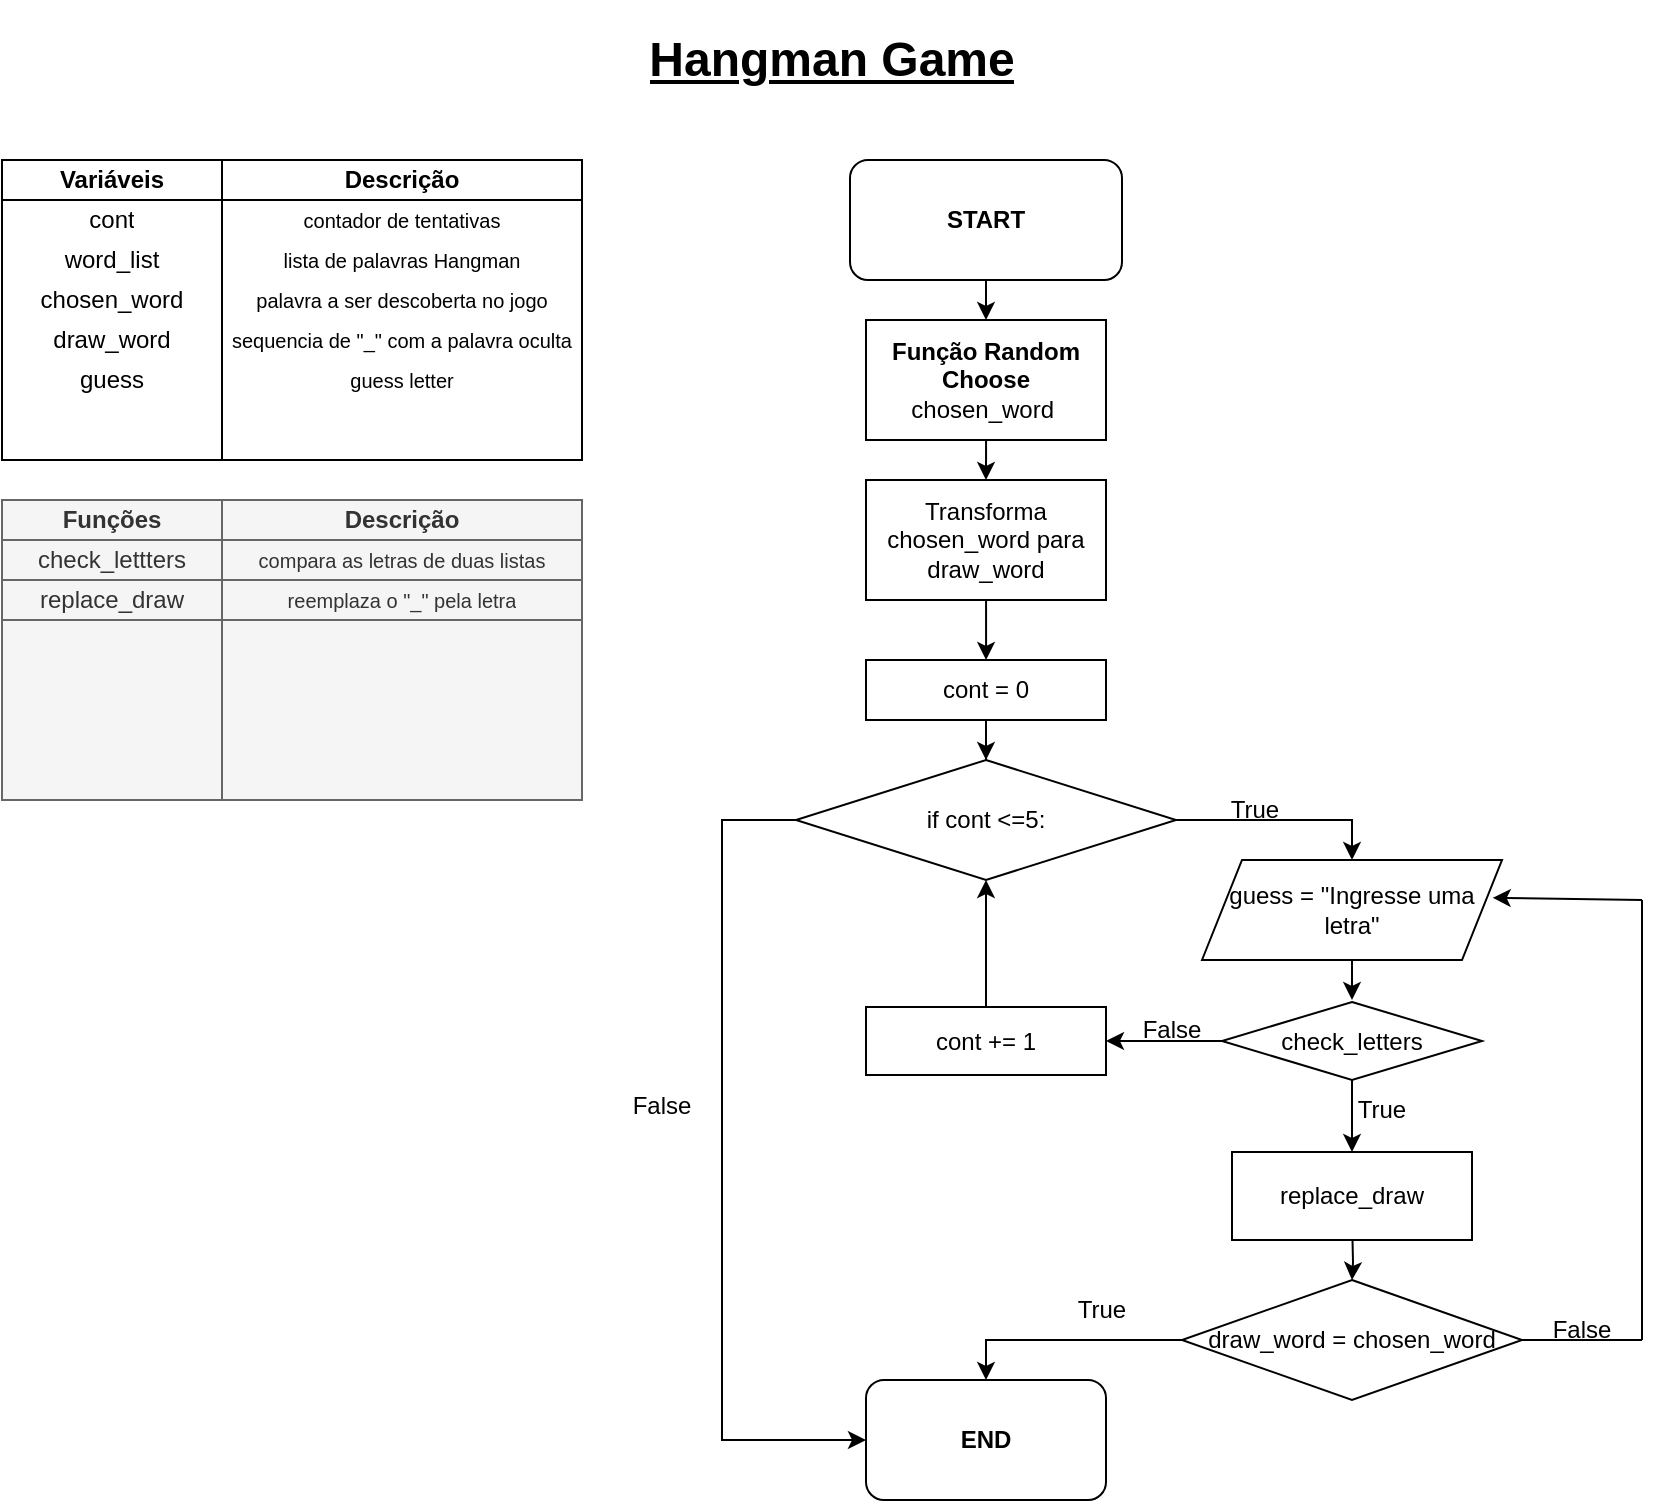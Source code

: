 <mxfile version="21.1.7" type="device">
  <diagram name="HangmanGame" id="ttvLW0Hn7JGoDwHIPGYA">
    <mxGraphModel dx="943" dy="1676" grid="1" gridSize="10" guides="1" tooltips="1" connect="1" arrows="1" fold="1" page="1" pageScale="1" pageWidth="827" pageHeight="1169" math="0" shadow="0">
      <root>
        <mxCell id="0" />
        <mxCell id="1" parent="0" />
        <mxCell id="knpWnB1zfSN1dkLnq7b6-10" value="" style="edgeStyle=orthogonalEdgeStyle;rounded=0;orthogonalLoop=1;jettySize=auto;html=1;" edge="1" parent="1" source="knpWnB1zfSN1dkLnq7b6-3">
          <mxGeometry relative="1" as="geometry">
            <mxPoint x="532" y="-1000" as="targetPoint" />
          </mxGeometry>
        </mxCell>
        <mxCell id="knpWnB1zfSN1dkLnq7b6-3" value="&lt;b&gt;START&lt;/b&gt;" style="rounded=1;whiteSpace=wrap;html=1;" vertex="1" parent="1">
          <mxGeometry x="464" y="-1080" width="136" height="60" as="geometry" />
        </mxCell>
        <mxCell id="knpWnB1zfSN1dkLnq7b6-27" value="&lt;h1&gt;&lt;u&gt;Hangman Game&lt;/u&gt;&lt;/h1&gt;" style="text;html=1;strokeColor=none;fillColor=none;spacing=5;spacingTop=-20;whiteSpace=wrap;overflow=hidden;rounded=0;align=center;" vertex="1" parent="1">
          <mxGeometry x="320" y="-1150" width="270" height="50" as="geometry" />
        </mxCell>
        <mxCell id="knpWnB1zfSN1dkLnq7b6-29" value="" style="shape=internalStorage;whiteSpace=wrap;html=1;backgroundOutline=1;dx=110;dy=20;" vertex="1" parent="1">
          <mxGeometry x="40" y="-1080" width="290" height="150" as="geometry" />
        </mxCell>
        <mxCell id="knpWnB1zfSN1dkLnq7b6-18" value="cont" style="text;align=center;verticalAlign=middle;spacingLeft=4;spacingRight=4;overflow=hidden;points=[[0,0.5],[1,0.5]];portConstraint=eastwest;rotatable=0;whiteSpace=wrap;html=1;" vertex="1" parent="1">
          <mxGeometry x="40" y="-1060" width="110" height="20" as="geometry" />
        </mxCell>
        <mxCell id="knpWnB1zfSN1dkLnq7b6-30" value="&lt;b&gt;Variáveis&lt;/b&gt;" style="text;align=center;verticalAlign=middle;spacingLeft=4;spacingRight=4;overflow=hidden;points=[[0,0.5],[1,0.5]];portConstraint=eastwest;rotatable=0;whiteSpace=wrap;html=1;" vertex="1" parent="1">
          <mxGeometry x="40" y="-1080" width="110" height="20" as="geometry" />
        </mxCell>
        <mxCell id="knpWnB1zfSN1dkLnq7b6-31" value="&lt;b&gt;Descrição&lt;/b&gt;" style="text;align=center;verticalAlign=middle;spacingLeft=4;spacingRight=4;overflow=hidden;points=[[0,0.5],[1,0.5]];portConstraint=eastwest;rotatable=0;whiteSpace=wrap;html=1;" vertex="1" parent="1">
          <mxGeometry x="150" y="-1080" width="180" height="20" as="geometry" />
        </mxCell>
        <mxCell id="knpWnB1zfSN1dkLnq7b6-32" value="&lt;font style=&quot;font-size: 10px;&quot;&gt;contador de tentativas&lt;/font&gt;" style="text;align=center;verticalAlign=middle;spacingLeft=4;spacingRight=4;overflow=hidden;points=[[0,0.5],[1,0.5]];portConstraint=eastwest;rotatable=0;whiteSpace=wrap;html=1;" vertex="1" parent="1">
          <mxGeometry x="150" y="-1060" width="180" height="20" as="geometry" />
        </mxCell>
        <mxCell id="knpWnB1zfSN1dkLnq7b6-33" value="word_list" style="text;align=center;verticalAlign=middle;spacingLeft=4;spacingRight=4;overflow=hidden;points=[[0,0.5],[1,0.5]];portConstraint=eastwest;rotatable=0;whiteSpace=wrap;html=1;" vertex="1" parent="1">
          <mxGeometry x="40" y="-1040" width="110" height="20" as="geometry" />
        </mxCell>
        <mxCell id="knpWnB1zfSN1dkLnq7b6-34" value="&lt;font style=&quot;font-size: 10px;&quot;&gt;lista de palavras Hangman&lt;/font&gt;" style="text;align=center;verticalAlign=middle;spacingLeft=4;spacingRight=4;overflow=hidden;points=[[0,0.5],[1,0.5]];portConstraint=eastwest;rotatable=0;whiteSpace=wrap;html=1;" vertex="1" parent="1">
          <mxGeometry x="150" y="-1040" width="180" height="20" as="geometry" />
        </mxCell>
        <mxCell id="knpWnB1zfSN1dkLnq7b6-35" value="chosen_word" style="text;align=center;verticalAlign=middle;spacingLeft=4;spacingRight=4;overflow=hidden;points=[[0,0.5],[1,0.5]];portConstraint=eastwest;rotatable=0;whiteSpace=wrap;html=1;" vertex="1" parent="1">
          <mxGeometry x="40" y="-1020" width="110" height="20" as="geometry" />
        </mxCell>
        <mxCell id="knpWnB1zfSN1dkLnq7b6-38" value="&lt;font style=&quot;font-size: 10px;&quot;&gt;palavra a ser descoberta no jogo&lt;/font&gt;" style="text;align=center;verticalAlign=middle;spacingLeft=4;spacingRight=4;overflow=hidden;points=[[0,0.5],[1,0.5]];portConstraint=eastwest;rotatable=0;whiteSpace=wrap;html=1;" vertex="1" parent="1">
          <mxGeometry x="150" y="-1020" width="180" height="20" as="geometry" />
        </mxCell>
        <mxCell id="knpWnB1zfSN1dkLnq7b6-39" value="draw_word" style="text;align=center;verticalAlign=middle;spacingLeft=4;spacingRight=4;overflow=hidden;points=[[0,0.5],[1,0.5]];portConstraint=eastwest;rotatable=0;whiteSpace=wrap;html=1;" vertex="1" parent="1">
          <mxGeometry x="40" y="-1000" width="110" height="20" as="geometry" />
        </mxCell>
        <mxCell id="knpWnB1zfSN1dkLnq7b6-40" value="&lt;font style=&quot;font-size: 10px;&quot;&gt;sequencia de &quot;_&quot; com a palavra oculta&lt;/font&gt;" style="text;align=center;verticalAlign=middle;spacingLeft=4;spacingRight=4;overflow=hidden;points=[[0,0.5],[1,0.5]];portConstraint=eastwest;rotatable=0;whiteSpace=wrap;html=1;" vertex="1" parent="1">
          <mxGeometry x="150" y="-1000" width="180" height="20" as="geometry" />
        </mxCell>
        <mxCell id="knpWnB1zfSN1dkLnq7b6-41" value="guess" style="text;align=center;verticalAlign=middle;spacingLeft=4;spacingRight=4;overflow=hidden;points=[[0,0.5],[1,0.5]];portConstraint=eastwest;rotatable=0;whiteSpace=wrap;html=1;" vertex="1" parent="1">
          <mxGeometry x="40" y="-980" width="110" height="20" as="geometry" />
        </mxCell>
        <mxCell id="knpWnB1zfSN1dkLnq7b6-42" value="&lt;font style=&quot;font-size: 10px;&quot;&gt;guess letter&lt;/font&gt;" style="text;align=center;verticalAlign=middle;spacingLeft=4;spacingRight=4;overflow=hidden;points=[[0,0.5],[1,0.5]];portConstraint=eastwest;rotatable=0;whiteSpace=wrap;html=1;" vertex="1" parent="1">
          <mxGeometry x="150" y="-980" width="180" height="20" as="geometry" />
        </mxCell>
        <mxCell id="knpWnB1zfSN1dkLnq7b6-43" value="" style="shape=internalStorage;whiteSpace=wrap;html=1;backgroundOutline=1;dx=110;dy=20;fillColor=#f5f5f5;strokeColor=#666666;fontColor=#333333;" vertex="1" parent="1">
          <mxGeometry x="40" y="-910" width="290" height="150" as="geometry" />
        </mxCell>
        <mxCell id="knpWnB1zfSN1dkLnq7b6-44" value="check_lettters" style="text;strokeColor=#666666;fillColor=#f5f5f5;align=center;verticalAlign=middle;spacingLeft=4;spacingRight=4;overflow=hidden;points=[[0,0.5],[1,0.5]];portConstraint=eastwest;rotatable=0;whiteSpace=wrap;html=1;fontColor=#333333;" vertex="1" parent="1">
          <mxGeometry x="40" y="-890" width="110" height="20" as="geometry" />
        </mxCell>
        <mxCell id="knpWnB1zfSN1dkLnq7b6-45" value="&lt;b&gt;Funções&lt;/b&gt;" style="text;strokeColor=#666666;fillColor=#f5f5f5;align=center;verticalAlign=middle;spacingLeft=4;spacingRight=4;overflow=hidden;points=[[0,0.5],[1,0.5]];portConstraint=eastwest;rotatable=0;whiteSpace=wrap;html=1;fontColor=#333333;" vertex="1" parent="1">
          <mxGeometry x="40" y="-910" width="110" height="20" as="geometry" />
        </mxCell>
        <mxCell id="knpWnB1zfSN1dkLnq7b6-46" value="&lt;b&gt;Descrição&lt;/b&gt;" style="text;strokeColor=#666666;fillColor=#f5f5f5;align=center;verticalAlign=middle;spacingLeft=4;spacingRight=4;overflow=hidden;points=[[0,0.5],[1,0.5]];portConstraint=eastwest;rotatable=0;whiteSpace=wrap;html=1;fontColor=#333333;" vertex="1" parent="1">
          <mxGeometry x="150" y="-910" width="180" height="20" as="geometry" />
        </mxCell>
        <mxCell id="knpWnB1zfSN1dkLnq7b6-47" value="&lt;font style=&quot;font-size: 10px;&quot;&gt;compara as letras de duas listas&lt;/font&gt;" style="text;strokeColor=#666666;fillColor=#f5f5f5;align=center;verticalAlign=middle;spacingLeft=4;spacingRight=4;overflow=hidden;points=[[0,0.5],[1,0.5]];portConstraint=eastwest;rotatable=0;whiteSpace=wrap;html=1;fontColor=#333333;" vertex="1" parent="1">
          <mxGeometry x="150" y="-890" width="180" height="20" as="geometry" />
        </mxCell>
        <mxCell id="knpWnB1zfSN1dkLnq7b6-48" value="replace_draw" style="text;strokeColor=#666666;fillColor=#f5f5f5;align=center;verticalAlign=middle;spacingLeft=4;spacingRight=4;overflow=hidden;points=[[0,0.5],[1,0.5]];portConstraint=eastwest;rotatable=0;whiteSpace=wrap;html=1;fontColor=#333333;" vertex="1" parent="1">
          <mxGeometry x="40" y="-870" width="110" height="20" as="geometry" />
        </mxCell>
        <mxCell id="knpWnB1zfSN1dkLnq7b6-49" value="&lt;font style=&quot;font-size: 10px;&quot;&gt;reemplaza o &quot;_&quot; pela letra&lt;/font&gt;" style="text;strokeColor=#666666;fillColor=#f5f5f5;align=center;verticalAlign=middle;spacingLeft=4;spacingRight=4;overflow=hidden;points=[[0,0.5],[1,0.5]];portConstraint=eastwest;rotatable=0;whiteSpace=wrap;html=1;fontColor=#333333;" vertex="1" parent="1">
          <mxGeometry x="150" y="-870" width="180" height="20" as="geometry" />
        </mxCell>
        <mxCell id="knpWnB1zfSN1dkLnq7b6-58" value="" style="edgeStyle=orthogonalEdgeStyle;rounded=0;orthogonalLoop=1;jettySize=auto;html=1;endSize=6;startSize=6;jumpSize=6;strokeWidth=1;entryX=0.5;entryY=0;entryDx=0;entryDy=0;" edge="1" parent="1">
          <mxGeometry relative="1" as="geometry">
            <mxPoint x="532.034" y="-940.0" as="sourcePoint" />
            <mxPoint x="532" y="-920" as="targetPoint" />
          </mxGeometry>
        </mxCell>
        <mxCell id="knpWnB1zfSN1dkLnq7b6-60" value="" style="edgeStyle=orthogonalEdgeStyle;rounded=0;orthogonalLoop=1;jettySize=auto;html=1;" edge="1" parent="1">
          <mxGeometry relative="1" as="geometry">
            <mxPoint x="532.034" y="-860.0" as="sourcePoint" />
            <mxPoint x="532.034" y="-830.0" as="targetPoint" />
          </mxGeometry>
        </mxCell>
        <mxCell id="knpWnB1zfSN1dkLnq7b6-62" value="&lt;b&gt;Função Random Choose&lt;/b&gt;&lt;br&gt;chosen_word&amp;nbsp;" style="rounded=0;whiteSpace=wrap;html=1;" vertex="1" parent="1">
          <mxGeometry x="472" y="-1000" width="120" height="60" as="geometry" />
        </mxCell>
        <mxCell id="knpWnB1zfSN1dkLnq7b6-63" value="&lt;div style=&quot;&quot;&gt;Transforma chosen_word para&lt;/div&gt;&lt;div style=&quot;&quot;&gt;&lt;span style=&quot;background-color: initial;&quot;&gt;draw_word&lt;/span&gt;&lt;/div&gt;" style="rounded=0;whiteSpace=wrap;html=1;align=center;" vertex="1" parent="1">
          <mxGeometry x="472" y="-920" width="120" height="60" as="geometry" />
        </mxCell>
        <mxCell id="knpWnB1zfSN1dkLnq7b6-88" value="" style="edgeStyle=orthogonalEdgeStyle;rounded=0;orthogonalLoop=1;jettySize=auto;html=1;entryX=0.46;entryY=-0.009;entryDx=0;entryDy=0;entryPerimeter=0;" edge="1" parent="1" source="knpWnB1zfSN1dkLnq7b6-64">
          <mxGeometry relative="1" as="geometry">
            <mxPoint x="715.2" y="-660.36" as="targetPoint" />
          </mxGeometry>
        </mxCell>
        <mxCell id="knpWnB1zfSN1dkLnq7b6-64" value="guess = &quot;Ingresse uma letra&quot;" style="shape=parallelogram;perimeter=parallelogramPerimeter;whiteSpace=wrap;html=1;fixedSize=1;align=center;" vertex="1" parent="1">
          <mxGeometry x="640" y="-730" width="150" height="50" as="geometry" />
        </mxCell>
        <mxCell id="knpWnB1zfSN1dkLnq7b6-85" value="" style="edgeStyle=orthogonalEdgeStyle;rounded=0;orthogonalLoop=1;jettySize=auto;html=1;entryX=0.5;entryY=0;entryDx=0;entryDy=0;" edge="1" parent="1" source="knpWnB1zfSN1dkLnq7b6-65" target="knpWnB1zfSN1dkLnq7b6-64">
          <mxGeometry relative="1" as="geometry" />
        </mxCell>
        <mxCell id="knpWnB1zfSN1dkLnq7b6-108" value="" style="edgeStyle=orthogonalEdgeStyle;rounded=0;orthogonalLoop=1;jettySize=auto;html=1;entryX=0;entryY=0.5;entryDx=0;entryDy=0;exitX=0;exitY=0.5;exitDx=0;exitDy=0;" edge="1" parent="1" source="knpWnB1zfSN1dkLnq7b6-65" target="knpWnB1zfSN1dkLnq7b6-101">
          <mxGeometry relative="1" as="geometry">
            <Array as="points">
              <mxPoint x="400" y="-750" />
              <mxPoint x="400" y="-440" />
            </Array>
          </mxGeometry>
        </mxCell>
        <mxCell id="knpWnB1zfSN1dkLnq7b6-65" value="if cont &amp;lt;=5:&lt;br&gt;" style="rhombus;whiteSpace=wrap;html=1;" vertex="1" parent="1">
          <mxGeometry x="437" y="-780" width="190" height="60" as="geometry" />
        </mxCell>
        <mxCell id="knpWnB1zfSN1dkLnq7b6-70" value="True" style="text;html=1;strokeColor=none;fillColor=none;align=center;verticalAlign=middle;whiteSpace=wrap;rounded=0;" vertex="1" parent="1">
          <mxGeometry x="640" y="-770" width="52.97" height="30" as="geometry" />
        </mxCell>
        <mxCell id="knpWnB1zfSN1dkLnq7b6-73" value="" style="edgeStyle=orthogonalEdgeStyle;rounded=0;orthogonalLoop=1;jettySize=auto;html=1;" edge="1" parent="1" target="knpWnB1zfSN1dkLnq7b6-72">
          <mxGeometry relative="1" as="geometry">
            <mxPoint x="715.034" y="-550" as="sourcePoint" />
          </mxGeometry>
        </mxCell>
        <mxCell id="knpWnB1zfSN1dkLnq7b6-71" value="replace_draw" style="whiteSpace=wrap;html=1;" vertex="1" parent="1">
          <mxGeometry x="655" y="-584" width="120" height="44" as="geometry" />
        </mxCell>
        <mxCell id="knpWnB1zfSN1dkLnq7b6-99" value="" style="edgeStyle=orthogonalEdgeStyle;rounded=0;orthogonalLoop=1;jettySize=auto;html=1;entryX=0.5;entryY=0;entryDx=0;entryDy=0;" edge="1" parent="1" source="knpWnB1zfSN1dkLnq7b6-72" target="knpWnB1zfSN1dkLnq7b6-101">
          <mxGeometry relative="1" as="geometry">
            <mxPoint x="592" y="-490" as="targetPoint" />
          </mxGeometry>
        </mxCell>
        <mxCell id="knpWnB1zfSN1dkLnq7b6-72" value="draw_word = chosen_word" style="rhombus;whiteSpace=wrap;html=1;" vertex="1" parent="1">
          <mxGeometry x="630" y="-520" width="170" height="60" as="geometry" />
        </mxCell>
        <mxCell id="knpWnB1zfSN1dkLnq7b6-97" value="" style="edgeStyle=orthogonalEdgeStyle;rounded=0;orthogonalLoop=1;jettySize=auto;html=1;" edge="1" parent="1" source="knpWnB1zfSN1dkLnq7b6-77" target="knpWnB1zfSN1dkLnq7b6-65">
          <mxGeometry relative="1" as="geometry" />
        </mxCell>
        <mxCell id="knpWnB1zfSN1dkLnq7b6-77" value="cont += 1" style="whiteSpace=wrap;html=1;" vertex="1" parent="1">
          <mxGeometry x="472" y="-656.5" width="120" height="34" as="geometry" />
        </mxCell>
        <mxCell id="knpWnB1zfSN1dkLnq7b6-81" value="False" style="text;html=1;strokeColor=none;fillColor=none;align=center;verticalAlign=middle;whiteSpace=wrap;rounded=0;" vertex="1" parent="1">
          <mxGeometry x="595" y="-660" width="60" height="30" as="geometry" />
        </mxCell>
        <mxCell id="knpWnB1zfSN1dkLnq7b6-84" value="" style="edgeStyle=orthogonalEdgeStyle;rounded=0;orthogonalLoop=1;jettySize=auto;html=1;" edge="1" parent="1" source="knpWnB1zfSN1dkLnq7b6-83" target="knpWnB1zfSN1dkLnq7b6-65">
          <mxGeometry relative="1" as="geometry" />
        </mxCell>
        <mxCell id="knpWnB1zfSN1dkLnq7b6-83" value="cont = 0" style="whiteSpace=wrap;html=1;" vertex="1" parent="1">
          <mxGeometry x="472" y="-830" width="120" height="30" as="geometry" />
        </mxCell>
        <mxCell id="knpWnB1zfSN1dkLnq7b6-94" value="" style="edgeStyle=orthogonalEdgeStyle;rounded=0;orthogonalLoop=1;jettySize=auto;html=1;entryX=0.5;entryY=0;entryDx=0;entryDy=0;" edge="1" parent="1" source="knpWnB1zfSN1dkLnq7b6-89" target="knpWnB1zfSN1dkLnq7b6-71">
          <mxGeometry relative="1" as="geometry" />
        </mxCell>
        <mxCell id="knpWnB1zfSN1dkLnq7b6-96" value="" style="edgeStyle=orthogonalEdgeStyle;rounded=0;orthogonalLoop=1;jettySize=auto;html=1;entryX=1;entryY=0.5;entryDx=0;entryDy=0;" edge="1" parent="1" source="knpWnB1zfSN1dkLnq7b6-89" target="knpWnB1zfSN1dkLnq7b6-77">
          <mxGeometry relative="1" as="geometry">
            <mxPoint x="590" y="-620" as="targetPoint" />
          </mxGeometry>
        </mxCell>
        <mxCell id="knpWnB1zfSN1dkLnq7b6-89" value="check_letters" style="rhombus;whiteSpace=wrap;html=1;" vertex="1" parent="1">
          <mxGeometry x="650" y="-659" width="130" height="39" as="geometry" />
        </mxCell>
        <mxCell id="knpWnB1zfSN1dkLnq7b6-95" value="True" style="text;html=1;strokeColor=none;fillColor=none;align=center;verticalAlign=middle;whiteSpace=wrap;rounded=0;" vertex="1" parent="1">
          <mxGeometry x="700" y="-620" width="60" height="30" as="geometry" />
        </mxCell>
        <mxCell id="knpWnB1zfSN1dkLnq7b6-100" value="True" style="text;html=1;strokeColor=none;fillColor=none;align=center;verticalAlign=middle;whiteSpace=wrap;rounded=0;" vertex="1" parent="1">
          <mxGeometry x="560" y="-520" width="60" height="30" as="geometry" />
        </mxCell>
        <mxCell id="knpWnB1zfSN1dkLnq7b6-101" value="&lt;b&gt;END&lt;/b&gt;" style="rounded=1;whiteSpace=wrap;html=1;" vertex="1" parent="1">
          <mxGeometry x="472" y="-470" width="120" height="60" as="geometry" />
        </mxCell>
        <mxCell id="knpWnB1zfSN1dkLnq7b6-104" value="" style="endArrow=classic;html=1;rounded=0;entryX=0.969;entryY=0.378;entryDx=0;entryDy=0;entryPerimeter=0;" edge="1" parent="1" target="knpWnB1zfSN1dkLnq7b6-64">
          <mxGeometry width="50" height="50" relative="1" as="geometry">
            <mxPoint x="860" y="-710" as="sourcePoint" />
            <mxPoint x="820" y="-570" as="targetPoint" />
          </mxGeometry>
        </mxCell>
        <mxCell id="knpWnB1zfSN1dkLnq7b6-105" value="" style="endArrow=none;html=1;rounded=0;" edge="1" parent="1">
          <mxGeometry width="50" height="50" relative="1" as="geometry">
            <mxPoint x="860" y="-490" as="sourcePoint" />
            <mxPoint x="860" y="-710" as="targetPoint" />
          </mxGeometry>
        </mxCell>
        <mxCell id="knpWnB1zfSN1dkLnq7b6-106" value="" style="endArrow=none;html=1;rounded=0;exitX=1;exitY=0.5;exitDx=0;exitDy=0;" edge="1" parent="1" source="knpWnB1zfSN1dkLnq7b6-72">
          <mxGeometry width="50" height="50" relative="1" as="geometry">
            <mxPoint x="770" y="-670" as="sourcePoint" />
            <mxPoint x="860" y="-490" as="targetPoint" />
          </mxGeometry>
        </mxCell>
        <mxCell id="knpWnB1zfSN1dkLnq7b6-107" value="False" style="text;html=1;strokeColor=none;fillColor=none;align=center;verticalAlign=middle;whiteSpace=wrap;rounded=0;" vertex="1" parent="1">
          <mxGeometry x="800" y="-510" width="60" height="30" as="geometry" />
        </mxCell>
        <mxCell id="knpWnB1zfSN1dkLnq7b6-109" value="False" style="text;html=1;strokeColor=none;fillColor=none;align=center;verticalAlign=middle;whiteSpace=wrap;rounded=0;" vertex="1" parent="1">
          <mxGeometry x="340" y="-622.5" width="60" height="30" as="geometry" />
        </mxCell>
      </root>
    </mxGraphModel>
  </diagram>
</mxfile>
